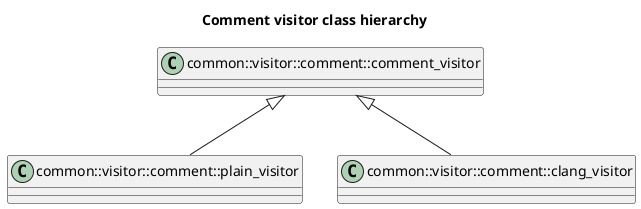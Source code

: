@startuml
title Comment visitor class hierarchy
class "common::visitor::comment::comment_visitor" as C_0000112824866232232463
class C_0000112824866232232463 [[classclanguml_1_1common_1_1visitor_1_1comment_1_1comment__visitor.html{Base class for comment visitors}]] {
__
}
class "common::visitor::comment::plain_visitor" as C_0000744033767562618314
class C_0000744033767562618314 [[classclanguml_1_1common_1_1visitor_1_1comment_1_1plain__visitor.html{Plain comment visitor which extracts raw and formatted comment.}]] {
__
}
class "common::visitor::comment::clang_visitor" as C_0000311729333045621056
class C_0000311729333045621056 [[classclanguml_1_1common_1_1visitor_1_1comment_1_1clang__visitor.html{Uses Clang's comment parser to extract Doxygen-style comment blocks.}]] {
__
}
C_0000112824866232232463 <|-- C_0000744033767562618314
C_0000112824866232232463 <|-- C_0000311729333045621056

'Generated with clang-uml, version 0.4.0-7-g8a6b497
'LLVM version Ubuntu clang version 16.0.6 (++20230710042027+7cbf1a259152-1~exp1~20230710162048.105)
@enduml
